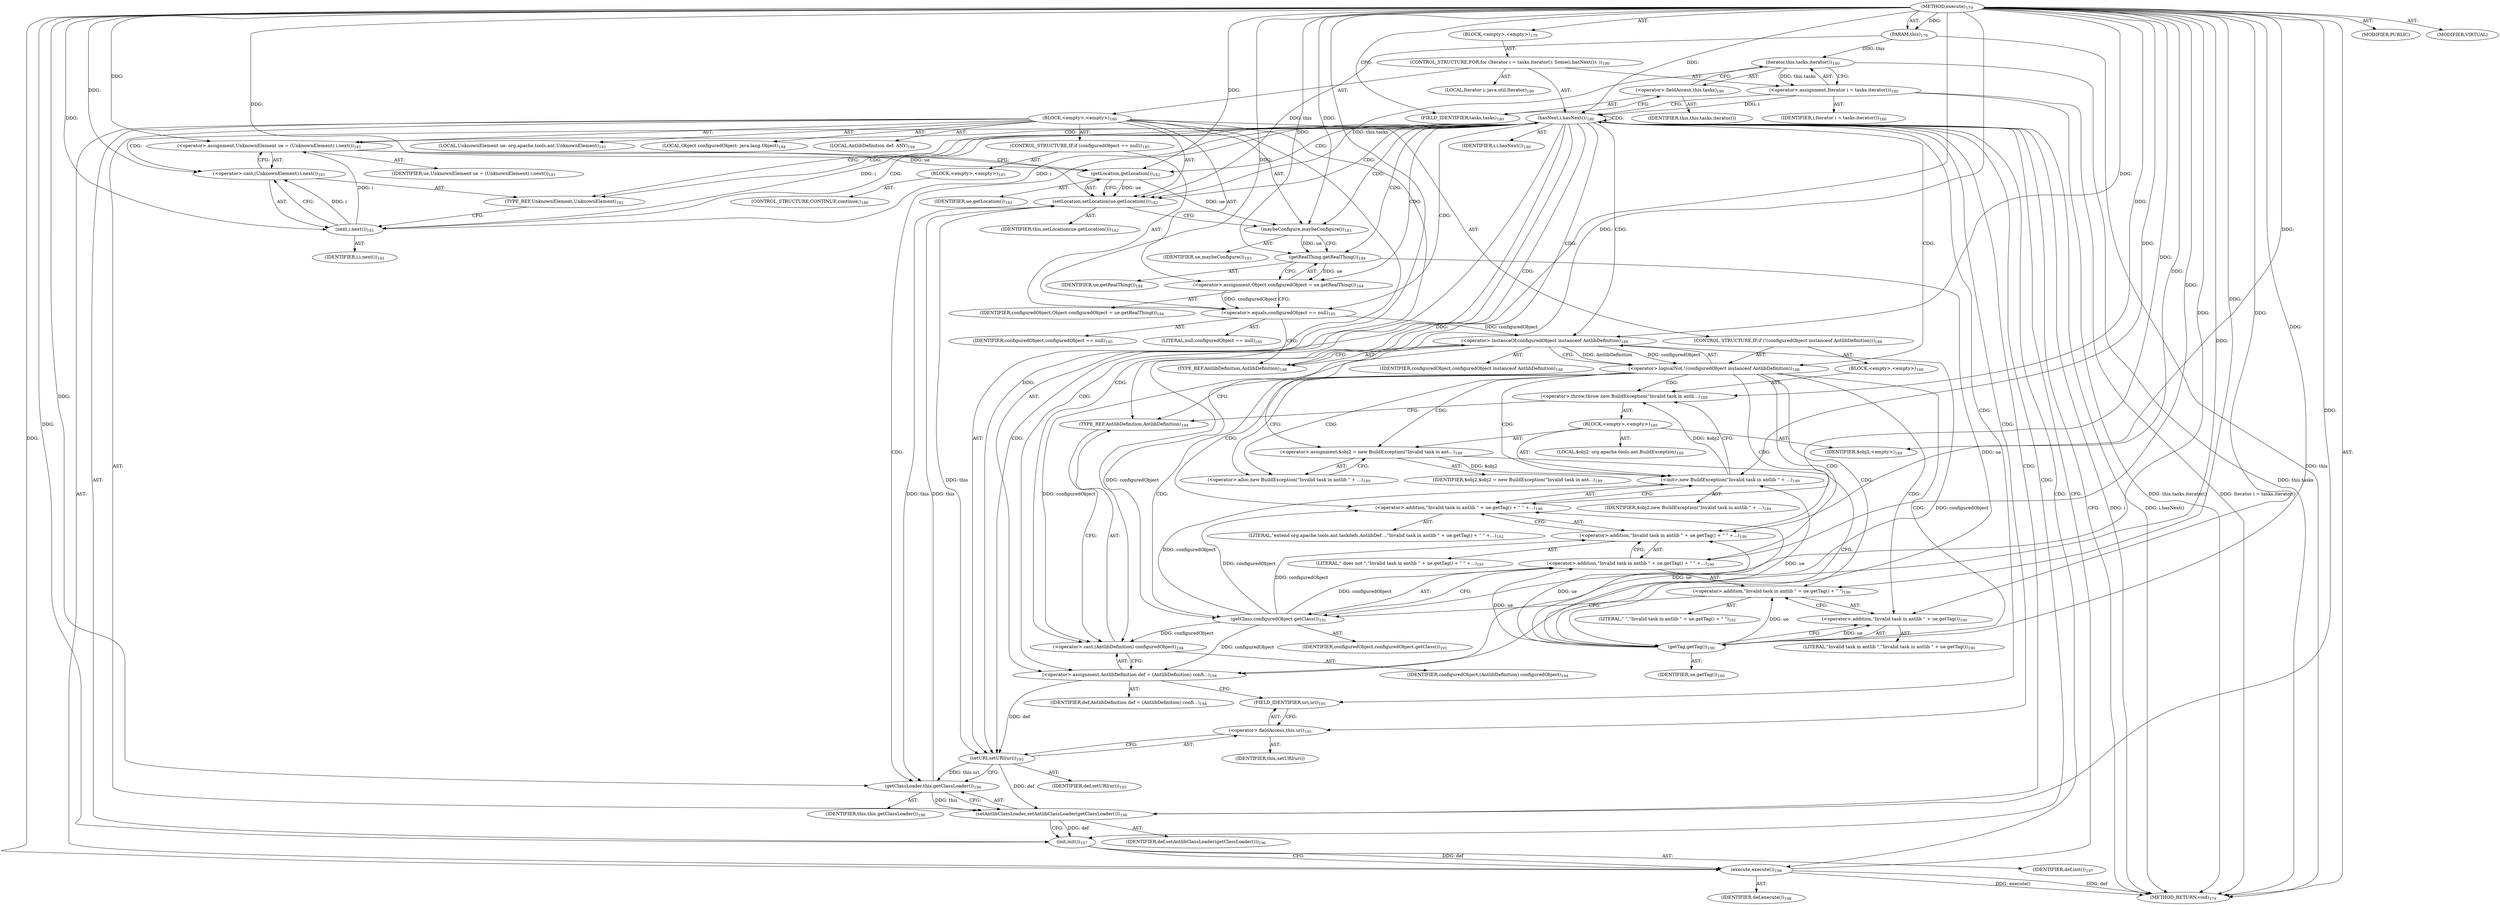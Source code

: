 digraph "execute" {  
"111669149701" [label = <(METHOD,execute)<SUB>179</SUB>> ]
"115964116994" [label = <(PARAM,this)<SUB>179</SUB>> ]
"25769803789" [label = <(BLOCK,&lt;empty&gt;,&lt;empty&gt;)<SUB>179</SUB>> ]
"47244640262" [label = <(CONTROL_STRUCTURE,FOR,for (Iterator i = tasks.iterator(); Some(i.hasNext()); ))<SUB>180</SUB>> ]
"94489280518" [label = <(LOCAL,Iterator i: java.util.Iterator)<SUB>180</SUB>> ]
"30064771123" [label = <(&lt;operator&gt;.assignment,Iterator i = tasks.iterator())<SUB>180</SUB>> ]
"68719476782" [label = <(IDENTIFIER,i,Iterator i = tasks.iterator())<SUB>180</SUB>> ]
"30064771124" [label = <(iterator,this.tasks.iterator())<SUB>180</SUB>> ]
"30064771125" [label = <(&lt;operator&gt;.fieldAccess,this.tasks)<SUB>180</SUB>> ]
"68719476783" [label = <(IDENTIFIER,this,this.tasks.iterator())> ]
"55834574857" [label = <(FIELD_IDENTIFIER,tasks,tasks)<SUB>180</SUB>> ]
"30064771126" [label = <(hasNext,i.hasNext())<SUB>180</SUB>> ]
"68719476784" [label = <(IDENTIFIER,i,i.hasNext())<SUB>180</SUB>> ]
"25769803790" [label = <(BLOCK,&lt;empty&gt;,&lt;empty&gt;)<SUB>180</SUB>> ]
"94489280519" [label = <(LOCAL,UnknownElement ue: org.apache.tools.ant.UnknownElement)<SUB>181</SUB>> ]
"30064771127" [label = <(&lt;operator&gt;.assignment,UnknownElement ue = (UnknownElement) i.next())<SUB>181</SUB>> ]
"68719476785" [label = <(IDENTIFIER,ue,UnknownElement ue = (UnknownElement) i.next())<SUB>181</SUB>> ]
"30064771128" [label = <(&lt;operator&gt;.cast,(UnknownElement) i.next())<SUB>181</SUB>> ]
"180388626434" [label = <(TYPE_REF,UnknownElement,UnknownElement)<SUB>181</SUB>> ]
"30064771129" [label = <(next,i.next())<SUB>181</SUB>> ]
"68719476786" [label = <(IDENTIFIER,i,i.next())<SUB>181</SUB>> ]
"30064771130" [label = <(setLocation,setLocation(ue.getLocation()))<SUB>182</SUB>> ]
"68719476738" [label = <(IDENTIFIER,this,setLocation(ue.getLocation()))<SUB>182</SUB>> ]
"30064771131" [label = <(getLocation,getLocation())<SUB>182</SUB>> ]
"68719476787" [label = <(IDENTIFIER,ue,getLocation())<SUB>182</SUB>> ]
"30064771132" [label = <(maybeConfigure,maybeConfigure())<SUB>183</SUB>> ]
"68719476788" [label = <(IDENTIFIER,ue,maybeConfigure())<SUB>183</SUB>> ]
"94489280520" [label = <(LOCAL,Object configuredObject: java.lang.Object)<SUB>184</SUB>> ]
"30064771133" [label = <(&lt;operator&gt;.assignment,Object configuredObject = ue.getRealThing())<SUB>184</SUB>> ]
"68719476789" [label = <(IDENTIFIER,configuredObject,Object configuredObject = ue.getRealThing())<SUB>184</SUB>> ]
"30064771134" [label = <(getRealThing,getRealThing())<SUB>184</SUB>> ]
"68719476790" [label = <(IDENTIFIER,ue,getRealThing())<SUB>184</SUB>> ]
"47244640263" [label = <(CONTROL_STRUCTURE,IF,if (configuredObject == null))<SUB>185</SUB>> ]
"30064771135" [label = <(&lt;operator&gt;.equals,configuredObject == null)<SUB>185</SUB>> ]
"68719476791" [label = <(IDENTIFIER,configuredObject,configuredObject == null)<SUB>185</SUB>> ]
"90194313220" [label = <(LITERAL,null,configuredObject == null)<SUB>185</SUB>> ]
"25769803791" [label = <(BLOCK,&lt;empty&gt;,&lt;empty&gt;)<SUB>185</SUB>> ]
"47244640264" [label = <(CONTROL_STRUCTURE,CONTINUE,continue;)<SUB>186</SUB>> ]
"47244640265" [label = <(CONTROL_STRUCTURE,IF,if (!(configuredObject instanceof AntlibDefinition)))<SUB>188</SUB>> ]
"30064771136" [label = <(&lt;operator&gt;.logicalNot,!(configuredObject instanceof AntlibDefinition))<SUB>188</SUB>> ]
"30064771137" [label = <(&lt;operator&gt;.instanceOf,configuredObject instanceof AntlibDefinition)<SUB>188</SUB>> ]
"68719476792" [label = <(IDENTIFIER,configuredObject,configuredObject instanceof AntlibDefinition)<SUB>188</SUB>> ]
"180388626435" [label = <(TYPE_REF,AntlibDefinition,AntlibDefinition)<SUB>188</SUB>> ]
"25769803792" [label = <(BLOCK,&lt;empty&gt;,&lt;empty&gt;)<SUB>188</SUB>> ]
"30064771138" [label = <(&lt;operator&gt;.throw,throw new BuildException(&quot;Invalid task in antli...)<SUB>189</SUB>> ]
"25769803793" [label = <(BLOCK,&lt;empty&gt;,&lt;empty&gt;)<SUB>189</SUB>> ]
"94489280521" [label = <(LOCAL,$obj2: org.apache.tools.ant.BuildException)<SUB>189</SUB>> ]
"30064771139" [label = <(&lt;operator&gt;.assignment,$obj2 = new BuildException(&quot;Invalid task in ant...)<SUB>189</SUB>> ]
"68719476793" [label = <(IDENTIFIER,$obj2,$obj2 = new BuildException(&quot;Invalid task in ant...)<SUB>189</SUB>> ]
"30064771140" [label = <(&lt;operator&gt;.alloc,new BuildException(&quot;Invalid task in antlib &quot; + ...)<SUB>189</SUB>> ]
"30064771141" [label = <(&lt;init&gt;,new BuildException(&quot;Invalid task in antlib &quot; + ...)<SUB>189</SUB>> ]
"68719476794" [label = <(IDENTIFIER,$obj2,new BuildException(&quot;Invalid task in antlib &quot; + ...)<SUB>189</SUB>> ]
"30064771142" [label = <(&lt;operator&gt;.addition,&quot;Invalid task in antlib &quot; + ue.getTag() + &quot; &quot; +...)<SUB>190</SUB>> ]
"30064771143" [label = <(&lt;operator&gt;.addition,&quot;Invalid task in antlib &quot; + ue.getTag() + &quot; &quot; +...)<SUB>190</SUB>> ]
"30064771144" [label = <(&lt;operator&gt;.addition,&quot;Invalid task in antlib &quot; + ue.getTag() + &quot; &quot; +...)<SUB>190</SUB>> ]
"30064771145" [label = <(&lt;operator&gt;.addition,&quot;Invalid task in antlib &quot; + ue.getTag() + &quot; &quot;)<SUB>190</SUB>> ]
"30064771146" [label = <(&lt;operator&gt;.addition,&quot;Invalid task in antlib &quot; + ue.getTag())<SUB>190</SUB>> ]
"90194313221" [label = <(LITERAL,&quot;Invalid task in antlib &quot;,&quot;Invalid task in antlib &quot; + ue.getTag())<SUB>190</SUB>> ]
"30064771147" [label = <(getTag,getTag())<SUB>190</SUB>> ]
"68719476795" [label = <(IDENTIFIER,ue,getTag())<SUB>190</SUB>> ]
"90194313222" [label = <(LITERAL,&quot; &quot;,&quot;Invalid task in antlib &quot; + ue.getTag() + &quot; &quot;)<SUB>191</SUB>> ]
"30064771148" [label = <(getClass,configuredObject.getClass())<SUB>191</SUB>> ]
"68719476796" [label = <(IDENTIFIER,configuredObject,configuredObject.getClass())<SUB>191</SUB>> ]
"90194313223" [label = <(LITERAL,&quot; does not &quot;,&quot;Invalid task in antlib &quot; + ue.getTag() + &quot; &quot; +...)<SUB>191</SUB>> ]
"90194313224" [label = <(LITERAL,&quot;extend org.apache.tools.ant.taskdefs.AntlibDef...,&quot;Invalid task in antlib &quot; + ue.getTag() + &quot; &quot; +...)<SUB>192</SUB>> ]
"68719476797" [label = <(IDENTIFIER,$obj2,&lt;empty&gt;)<SUB>189</SUB>> ]
"94489280522" [label = <(LOCAL,AntlibDefinition def: ANY)<SUB>194</SUB>> ]
"30064771149" [label = <(&lt;operator&gt;.assignment,AntlibDefinition def = (AntlibDefinition) confi...)<SUB>194</SUB>> ]
"68719476798" [label = <(IDENTIFIER,def,AntlibDefinition def = (AntlibDefinition) confi...)<SUB>194</SUB>> ]
"30064771150" [label = <(&lt;operator&gt;.cast,(AntlibDefinition) configuredObject)<SUB>194</SUB>> ]
"180388626436" [label = <(TYPE_REF,AntlibDefinition,AntlibDefinition)<SUB>194</SUB>> ]
"68719476799" [label = <(IDENTIFIER,configuredObject,(AntlibDefinition) configuredObject)<SUB>194</SUB>> ]
"30064771151" [label = <(setURI,setURI(uri))<SUB>195</SUB>> ]
"68719476800" [label = <(IDENTIFIER,def,setURI(uri))<SUB>195</SUB>> ]
"30064771152" [label = <(&lt;operator&gt;.fieldAccess,this.uri)<SUB>195</SUB>> ]
"68719476801" [label = <(IDENTIFIER,this,setURI(uri))> ]
"55834574858" [label = <(FIELD_IDENTIFIER,uri,uri)<SUB>195</SUB>> ]
"30064771153" [label = <(setAntlibClassLoader,setAntlibClassLoader(getClassLoader()))<SUB>196</SUB>> ]
"68719476802" [label = <(IDENTIFIER,def,setAntlibClassLoader(getClassLoader()))<SUB>196</SUB>> ]
"30064771154" [label = <(getClassLoader,this.getClassLoader())<SUB>196</SUB>> ]
"68719476739" [label = <(IDENTIFIER,this,this.getClassLoader())<SUB>196</SUB>> ]
"30064771155" [label = <(init,init())<SUB>197</SUB>> ]
"68719476803" [label = <(IDENTIFIER,def,init())<SUB>197</SUB>> ]
"30064771156" [label = <(execute,execute())<SUB>198</SUB>> ]
"68719476804" [label = <(IDENTIFIER,def,execute())<SUB>198</SUB>> ]
"133143986191" [label = <(MODIFIER,PUBLIC)> ]
"133143986192" [label = <(MODIFIER,VIRTUAL)> ]
"128849018885" [label = <(METHOD_RETURN,void)<SUB>179</SUB>> ]
  "111669149701" -> "115964116994"  [ label = "AST: "] 
  "111669149701" -> "25769803789"  [ label = "AST: "] 
  "111669149701" -> "133143986191"  [ label = "AST: "] 
  "111669149701" -> "133143986192"  [ label = "AST: "] 
  "111669149701" -> "128849018885"  [ label = "AST: "] 
  "25769803789" -> "47244640262"  [ label = "AST: "] 
  "47244640262" -> "94489280518"  [ label = "AST: "] 
  "47244640262" -> "30064771123"  [ label = "AST: "] 
  "47244640262" -> "30064771126"  [ label = "AST: "] 
  "47244640262" -> "25769803790"  [ label = "AST: "] 
  "30064771123" -> "68719476782"  [ label = "AST: "] 
  "30064771123" -> "30064771124"  [ label = "AST: "] 
  "30064771124" -> "30064771125"  [ label = "AST: "] 
  "30064771125" -> "68719476783"  [ label = "AST: "] 
  "30064771125" -> "55834574857"  [ label = "AST: "] 
  "30064771126" -> "68719476784"  [ label = "AST: "] 
  "25769803790" -> "94489280519"  [ label = "AST: "] 
  "25769803790" -> "30064771127"  [ label = "AST: "] 
  "25769803790" -> "30064771130"  [ label = "AST: "] 
  "25769803790" -> "30064771132"  [ label = "AST: "] 
  "25769803790" -> "94489280520"  [ label = "AST: "] 
  "25769803790" -> "30064771133"  [ label = "AST: "] 
  "25769803790" -> "47244640263"  [ label = "AST: "] 
  "25769803790" -> "47244640265"  [ label = "AST: "] 
  "25769803790" -> "94489280522"  [ label = "AST: "] 
  "25769803790" -> "30064771149"  [ label = "AST: "] 
  "25769803790" -> "30064771151"  [ label = "AST: "] 
  "25769803790" -> "30064771153"  [ label = "AST: "] 
  "25769803790" -> "30064771155"  [ label = "AST: "] 
  "25769803790" -> "30064771156"  [ label = "AST: "] 
  "30064771127" -> "68719476785"  [ label = "AST: "] 
  "30064771127" -> "30064771128"  [ label = "AST: "] 
  "30064771128" -> "180388626434"  [ label = "AST: "] 
  "30064771128" -> "30064771129"  [ label = "AST: "] 
  "30064771129" -> "68719476786"  [ label = "AST: "] 
  "30064771130" -> "68719476738"  [ label = "AST: "] 
  "30064771130" -> "30064771131"  [ label = "AST: "] 
  "30064771131" -> "68719476787"  [ label = "AST: "] 
  "30064771132" -> "68719476788"  [ label = "AST: "] 
  "30064771133" -> "68719476789"  [ label = "AST: "] 
  "30064771133" -> "30064771134"  [ label = "AST: "] 
  "30064771134" -> "68719476790"  [ label = "AST: "] 
  "47244640263" -> "30064771135"  [ label = "AST: "] 
  "47244640263" -> "25769803791"  [ label = "AST: "] 
  "30064771135" -> "68719476791"  [ label = "AST: "] 
  "30064771135" -> "90194313220"  [ label = "AST: "] 
  "25769803791" -> "47244640264"  [ label = "AST: "] 
  "47244640265" -> "30064771136"  [ label = "AST: "] 
  "47244640265" -> "25769803792"  [ label = "AST: "] 
  "30064771136" -> "30064771137"  [ label = "AST: "] 
  "30064771137" -> "68719476792"  [ label = "AST: "] 
  "30064771137" -> "180388626435"  [ label = "AST: "] 
  "25769803792" -> "30064771138"  [ label = "AST: "] 
  "30064771138" -> "25769803793"  [ label = "AST: "] 
  "25769803793" -> "94489280521"  [ label = "AST: "] 
  "25769803793" -> "30064771139"  [ label = "AST: "] 
  "25769803793" -> "30064771141"  [ label = "AST: "] 
  "25769803793" -> "68719476797"  [ label = "AST: "] 
  "30064771139" -> "68719476793"  [ label = "AST: "] 
  "30064771139" -> "30064771140"  [ label = "AST: "] 
  "30064771141" -> "68719476794"  [ label = "AST: "] 
  "30064771141" -> "30064771142"  [ label = "AST: "] 
  "30064771142" -> "30064771143"  [ label = "AST: "] 
  "30064771142" -> "90194313224"  [ label = "AST: "] 
  "30064771143" -> "30064771144"  [ label = "AST: "] 
  "30064771143" -> "90194313223"  [ label = "AST: "] 
  "30064771144" -> "30064771145"  [ label = "AST: "] 
  "30064771144" -> "30064771148"  [ label = "AST: "] 
  "30064771145" -> "30064771146"  [ label = "AST: "] 
  "30064771145" -> "90194313222"  [ label = "AST: "] 
  "30064771146" -> "90194313221"  [ label = "AST: "] 
  "30064771146" -> "30064771147"  [ label = "AST: "] 
  "30064771147" -> "68719476795"  [ label = "AST: "] 
  "30064771148" -> "68719476796"  [ label = "AST: "] 
  "30064771149" -> "68719476798"  [ label = "AST: "] 
  "30064771149" -> "30064771150"  [ label = "AST: "] 
  "30064771150" -> "180388626436"  [ label = "AST: "] 
  "30064771150" -> "68719476799"  [ label = "AST: "] 
  "30064771151" -> "68719476800"  [ label = "AST: "] 
  "30064771151" -> "30064771152"  [ label = "AST: "] 
  "30064771152" -> "68719476801"  [ label = "AST: "] 
  "30064771152" -> "55834574858"  [ label = "AST: "] 
  "30064771153" -> "68719476802"  [ label = "AST: "] 
  "30064771153" -> "30064771154"  [ label = "AST: "] 
  "30064771154" -> "68719476739"  [ label = "AST: "] 
  "30064771155" -> "68719476803"  [ label = "AST: "] 
  "30064771156" -> "68719476804"  [ label = "AST: "] 
  "30064771123" -> "30064771126"  [ label = "CFG: "] 
  "30064771126" -> "128849018885"  [ label = "CFG: "] 
  "30064771126" -> "180388626434"  [ label = "CFG: "] 
  "30064771124" -> "30064771123"  [ label = "CFG: "] 
  "30064771127" -> "30064771131"  [ label = "CFG: "] 
  "30064771130" -> "30064771132"  [ label = "CFG: "] 
  "30064771132" -> "30064771134"  [ label = "CFG: "] 
  "30064771133" -> "30064771135"  [ label = "CFG: "] 
  "30064771149" -> "55834574858"  [ label = "CFG: "] 
  "30064771151" -> "30064771154"  [ label = "CFG: "] 
  "30064771153" -> "30064771155"  [ label = "CFG: "] 
  "30064771155" -> "30064771156"  [ label = "CFG: "] 
  "30064771156" -> "30064771126"  [ label = "CFG: "] 
  "30064771125" -> "30064771124"  [ label = "CFG: "] 
  "30064771128" -> "30064771127"  [ label = "CFG: "] 
  "30064771131" -> "30064771130"  [ label = "CFG: "] 
  "30064771134" -> "30064771133"  [ label = "CFG: "] 
  "30064771135" -> "180388626435"  [ label = "CFG: "] 
  "30064771136" -> "30064771140"  [ label = "CFG: "] 
  "30064771136" -> "180388626436"  [ label = "CFG: "] 
  "30064771150" -> "30064771149"  [ label = "CFG: "] 
  "30064771152" -> "30064771151"  [ label = "CFG: "] 
  "30064771154" -> "30064771153"  [ label = "CFG: "] 
  "55834574857" -> "30064771125"  [ label = "CFG: "] 
  "180388626434" -> "30064771129"  [ label = "CFG: "] 
  "30064771129" -> "30064771128"  [ label = "CFG: "] 
  "30064771137" -> "30064771136"  [ label = "CFG: "] 
  "30064771138" -> "180388626436"  [ label = "CFG: "] 
  "180388626436" -> "30064771150"  [ label = "CFG: "] 
  "55834574858" -> "30064771152"  [ label = "CFG: "] 
  "180388626435" -> "30064771137"  [ label = "CFG: "] 
  "30064771139" -> "30064771147"  [ label = "CFG: "] 
  "30064771141" -> "30064771138"  [ label = "CFG: "] 
  "30064771140" -> "30064771139"  [ label = "CFG: "] 
  "30064771142" -> "30064771141"  [ label = "CFG: "] 
  "30064771143" -> "30064771142"  [ label = "CFG: "] 
  "30064771144" -> "30064771143"  [ label = "CFG: "] 
  "30064771145" -> "30064771148"  [ label = "CFG: "] 
  "30064771148" -> "30064771144"  [ label = "CFG: "] 
  "30064771146" -> "30064771145"  [ label = "CFG: "] 
  "30064771147" -> "30064771146"  [ label = "CFG: "] 
  "111669149701" -> "55834574857"  [ label = "CFG: "] 
  "115964116994" -> "128849018885"  [ label = "DDG: this"] 
  "30064771124" -> "128849018885"  [ label = "DDG: this.tasks"] 
  "30064771123" -> "128849018885"  [ label = "DDG: this.tasks.iterator()"] 
  "30064771123" -> "128849018885"  [ label = "DDG: Iterator i = tasks.iterator()"] 
  "30064771126" -> "128849018885"  [ label = "DDG: i"] 
  "30064771126" -> "128849018885"  [ label = "DDG: i.hasNext()"] 
  "30064771156" -> "128849018885"  [ label = "DDG: def"] 
  "30064771156" -> "128849018885"  [ label = "DDG: execute()"] 
  "111669149701" -> "115964116994"  [ label = "DDG: "] 
  "30064771124" -> "30064771123"  [ label = "DDG: this.tasks"] 
  "30064771123" -> "30064771126"  [ label = "DDG: i"] 
  "30064771129" -> "30064771126"  [ label = "DDG: i"] 
  "111669149701" -> "30064771126"  [ label = "DDG: "] 
  "111669149701" -> "30064771127"  [ label = "DDG: "] 
  "30064771129" -> "30064771127"  [ label = "DDG: i"] 
  "30064771134" -> "30064771133"  [ label = "DDG: ue"] 
  "111669149701" -> "30064771149"  [ label = "DDG: "] 
  "30064771137" -> "30064771149"  [ label = "DDG: configuredObject"] 
  "30064771148" -> "30064771149"  [ label = "DDG: configuredObject"] 
  "115964116994" -> "30064771124"  [ label = "DDG: this"] 
  "115964116994" -> "30064771130"  [ label = "DDG: this"] 
  "30064771124" -> "30064771130"  [ label = "DDG: this.tasks"] 
  "30064771154" -> "30064771130"  [ label = "DDG: this"] 
  "111669149701" -> "30064771130"  [ label = "DDG: "] 
  "30064771131" -> "30064771130"  [ label = "DDG: ue"] 
  "30064771131" -> "30064771132"  [ label = "DDG: ue"] 
  "111669149701" -> "30064771132"  [ label = "DDG: "] 
  "30064771149" -> "30064771151"  [ label = "DDG: def"] 
  "111669149701" -> "30064771151"  [ label = "DDG: "] 
  "30064771130" -> "30064771151"  [ label = "DDG: this"] 
  "30064771151" -> "30064771153"  [ label = "DDG: def"] 
  "111669149701" -> "30064771153"  [ label = "DDG: "] 
  "30064771154" -> "30064771153"  [ label = "DDG: this"] 
  "30064771153" -> "30064771155"  [ label = "DDG: def"] 
  "111669149701" -> "30064771155"  [ label = "DDG: "] 
  "30064771155" -> "30064771156"  [ label = "DDG: def"] 
  "111669149701" -> "30064771156"  [ label = "DDG: "] 
  "111669149701" -> "30064771128"  [ label = "DDG: "] 
  "30064771129" -> "30064771128"  [ label = "DDG: i"] 
  "30064771127" -> "30064771131"  [ label = "DDG: ue"] 
  "111669149701" -> "30064771131"  [ label = "DDG: "] 
  "30064771132" -> "30064771134"  [ label = "DDG: ue"] 
  "111669149701" -> "30064771134"  [ label = "DDG: "] 
  "30064771133" -> "30064771135"  [ label = "DDG: configuredObject"] 
  "111669149701" -> "30064771135"  [ label = "DDG: "] 
  "30064771137" -> "30064771136"  [ label = "DDG: configuredObject"] 
  "30064771137" -> "30064771136"  [ label = "DDG: AntlibDefinition"] 
  "111669149701" -> "30064771150"  [ label = "DDG: "] 
  "30064771137" -> "30064771150"  [ label = "DDG: configuredObject"] 
  "30064771148" -> "30064771150"  [ label = "DDG: configuredObject"] 
  "30064771130" -> "30064771154"  [ label = "DDG: this"] 
  "30064771151" -> "30064771154"  [ label = "DDG: this.uri"] 
  "111669149701" -> "30064771154"  [ label = "DDG: "] 
  "30064771126" -> "30064771129"  [ label = "DDG: i"] 
  "111669149701" -> "30064771129"  [ label = "DDG: "] 
  "30064771135" -> "30064771137"  [ label = "DDG: configuredObject"] 
  "111669149701" -> "30064771137"  [ label = "DDG: "] 
  "30064771141" -> "30064771138"  [ label = "DDG: $obj2"] 
  "111669149701" -> "30064771138"  [ label = "DDG: "] 
  "111669149701" -> "30064771139"  [ label = "DDG: "] 
  "111669149701" -> "68719476797"  [ label = "DDG: "] 
  "30064771139" -> "30064771141"  [ label = "DDG: $obj2"] 
  "111669149701" -> "30064771141"  [ label = "DDG: "] 
  "30064771147" -> "30064771141"  [ label = "DDG: ue"] 
  "30064771148" -> "30064771141"  [ label = "DDG: configuredObject"] 
  "111669149701" -> "30064771142"  [ label = "DDG: "] 
  "30064771147" -> "30064771142"  [ label = "DDG: ue"] 
  "30064771148" -> "30064771142"  [ label = "DDG: configuredObject"] 
  "111669149701" -> "30064771143"  [ label = "DDG: "] 
  "30064771147" -> "30064771143"  [ label = "DDG: ue"] 
  "30064771148" -> "30064771143"  [ label = "DDG: configuredObject"] 
  "111669149701" -> "30064771144"  [ label = "DDG: "] 
  "30064771147" -> "30064771144"  [ label = "DDG: ue"] 
  "30064771148" -> "30064771144"  [ label = "DDG: configuredObject"] 
  "111669149701" -> "30064771145"  [ label = "DDG: "] 
  "30064771147" -> "30064771145"  [ label = "DDG: ue"] 
  "30064771137" -> "30064771148"  [ label = "DDG: configuredObject"] 
  "111669149701" -> "30064771148"  [ label = "DDG: "] 
  "111669149701" -> "30064771146"  [ label = "DDG: "] 
  "30064771147" -> "30064771146"  [ label = "DDG: ue"] 
  "30064771134" -> "30064771147"  [ label = "DDG: ue"] 
  "111669149701" -> "30064771147"  [ label = "DDG: "] 
  "30064771126" -> "30064771153"  [ label = "CDG: "] 
  "30064771126" -> "30064771152"  [ label = "CDG: "] 
  "30064771126" -> "30064771151"  [ label = "CDG: "] 
  "30064771126" -> "30064771150"  [ label = "CDG: "] 
  "30064771126" -> "30064771156"  [ label = "CDG: "] 
  "30064771126" -> "30064771155"  [ label = "CDG: "] 
  "30064771126" -> "30064771154"  [ label = "CDG: "] 
  "30064771126" -> "30064771149"  [ label = "CDG: "] 
  "30064771126" -> "30064771137"  [ label = "CDG: "] 
  "30064771126" -> "180388626436"  [ label = "CDG: "] 
  "30064771126" -> "30064771136"  [ label = "CDG: "] 
  "30064771126" -> "180388626435"  [ label = "CDG: "] 
  "30064771126" -> "30064771135"  [ label = "CDG: "] 
  "30064771126" -> "180388626434"  [ label = "CDG: "] 
  "30064771126" -> "30064771134"  [ label = "CDG: "] 
  "30064771126" -> "55834574858"  [ label = "CDG: "] 
  "30064771126" -> "30064771129"  [ label = "CDG: "] 
  "30064771126" -> "30064771128"  [ label = "CDG: "] 
  "30064771126" -> "30064771127"  [ label = "CDG: "] 
  "30064771126" -> "30064771126"  [ label = "CDG: "] 
  "30064771126" -> "30064771133"  [ label = "CDG: "] 
  "30064771126" -> "30064771132"  [ label = "CDG: "] 
  "30064771126" -> "30064771131"  [ label = "CDG: "] 
  "30064771126" -> "30064771130"  [ label = "CDG: "] 
  "30064771136" -> "30064771145"  [ label = "CDG: "] 
  "30064771136" -> "30064771144"  [ label = "CDG: "] 
  "30064771136" -> "30064771143"  [ label = "CDG: "] 
  "30064771136" -> "30064771142"  [ label = "CDG: "] 
  "30064771136" -> "30064771148"  [ label = "CDG: "] 
  "30064771136" -> "30064771147"  [ label = "CDG: "] 
  "30064771136" -> "30064771146"  [ label = "CDG: "] 
  "30064771136" -> "30064771141"  [ label = "CDG: "] 
  "30064771136" -> "30064771140"  [ label = "CDG: "] 
  "30064771136" -> "30064771139"  [ label = "CDG: "] 
  "30064771136" -> "30064771138"  [ label = "CDG: "] 
}
